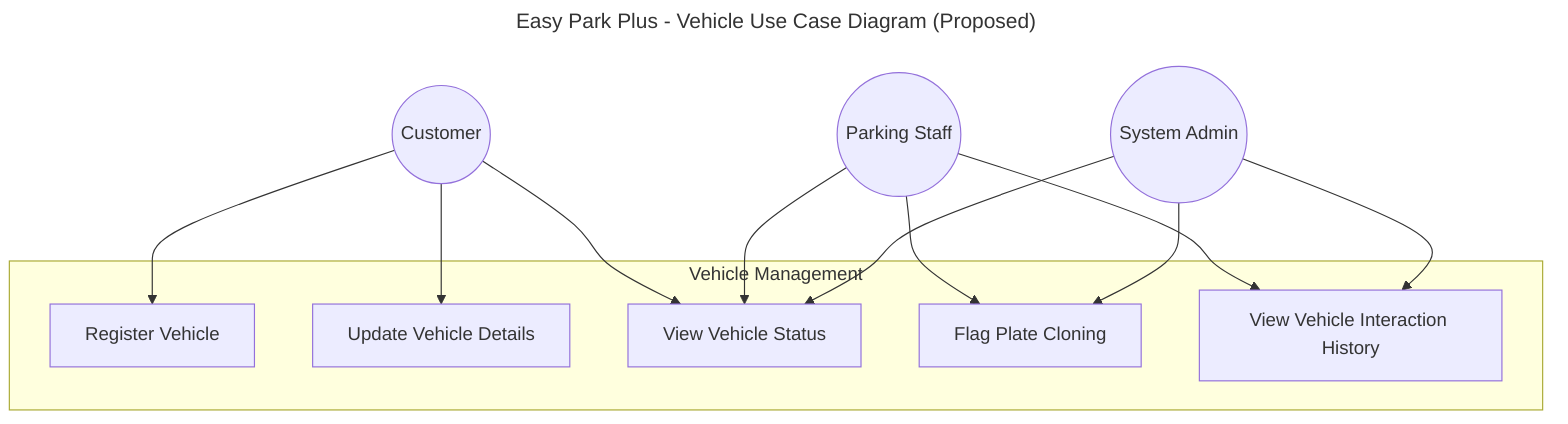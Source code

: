 ---
title: Easy Park Plus - Vehicle Use Case Diagram (Proposed)
---

graph TD
    Customer((Customer))
    Staff((Parking Staff))
    Admin((System Admin))

    subgraph "Vehicle Management"
        UC1[Register Vehicle]
        UC2[Update Vehicle Details]
        UC3[View Vehicle Status]
        UC4[Flag Plate Cloning]
        UC5[View Vehicle Interaction History]
    end

    Customer --> UC1
    Customer --> UC2
    Customer --> UC3
    Staff --> UC3
    Staff --> UC4
    Staff --> UC5
    Admin --> UC3
    Admin --> UC4
    Admin --> UC5